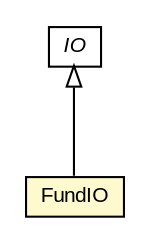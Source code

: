 #!/usr/local/bin/dot
#
# Class diagram 
# Generated by UMLGraph version R5_6 (http://www.umlgraph.org/)
#

digraph G {
	edge [fontname="arial",fontsize=10,labelfontname="arial",labelfontsize=10];
	node [fontname="arial",fontsize=10,shape=plaintext];
	nodesep=0.25;
	ranksep=0.5;
	// java_oo.atm.learn.IO
	c1969 [label=<<table title="java_oo.atm.learn.IO" border="0" cellborder="1" cellspacing="0" cellpadding="2" port="p" href="./IO.html">
		<tr><td><table border="0" cellspacing="0" cellpadding="1">
<tr><td align="center" balign="center"><font face="arial italic"> IO </font></td></tr>
		</table></td></tr>
		</table>>, URL="./IO.html", fontname="arial", fontcolor="black", fontsize=10.0];
	// java_oo.atm.learn.FundIO
	c1970 [label=<<table title="java_oo.atm.learn.FundIO" border="0" cellborder="1" cellspacing="0" cellpadding="2" port="p" bgcolor="lemonChiffon" href="./FundIO.html">
		<tr><td><table border="0" cellspacing="0" cellpadding="1">
<tr><td align="center" balign="center"> FundIO </td></tr>
		</table></td></tr>
		</table>>, URL="./FundIO.html", fontname="arial", fontcolor="black", fontsize=10.0];
	//java_oo.atm.learn.FundIO extends java_oo.atm.learn.IO
	c1969:p -> c1970:p [dir=back,arrowtail=empty];
}

